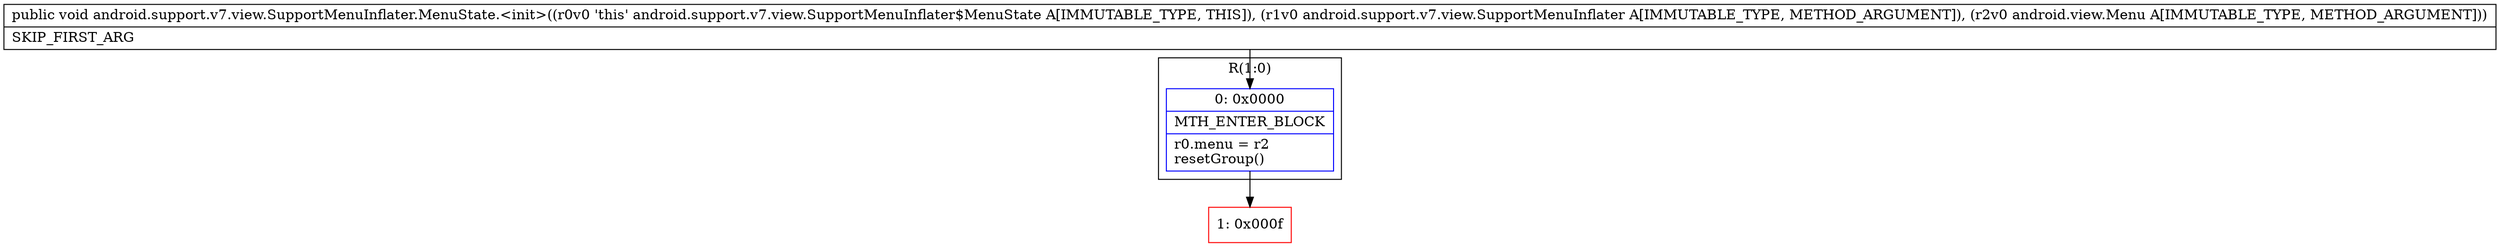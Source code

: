 digraph "CFG forandroid.support.v7.view.SupportMenuInflater.MenuState.\<init\>(Landroid\/support\/v7\/view\/SupportMenuInflater;Landroid\/view\/Menu;)V" {
subgraph cluster_Region_2039157946 {
label = "R(1:0)";
node [shape=record,color=blue];
Node_0 [shape=record,label="{0\:\ 0x0000|MTH_ENTER_BLOCK\l|r0.menu = r2\lresetGroup()\l}"];
}
Node_1 [shape=record,color=red,label="{1\:\ 0x000f}"];
MethodNode[shape=record,label="{public void android.support.v7.view.SupportMenuInflater.MenuState.\<init\>((r0v0 'this' android.support.v7.view.SupportMenuInflater$MenuState A[IMMUTABLE_TYPE, THIS]), (r1v0 android.support.v7.view.SupportMenuInflater A[IMMUTABLE_TYPE, METHOD_ARGUMENT]), (r2v0 android.view.Menu A[IMMUTABLE_TYPE, METHOD_ARGUMENT]))  | SKIP_FIRST_ARG\l}"];
MethodNode -> Node_0;
Node_0 -> Node_1;
}

